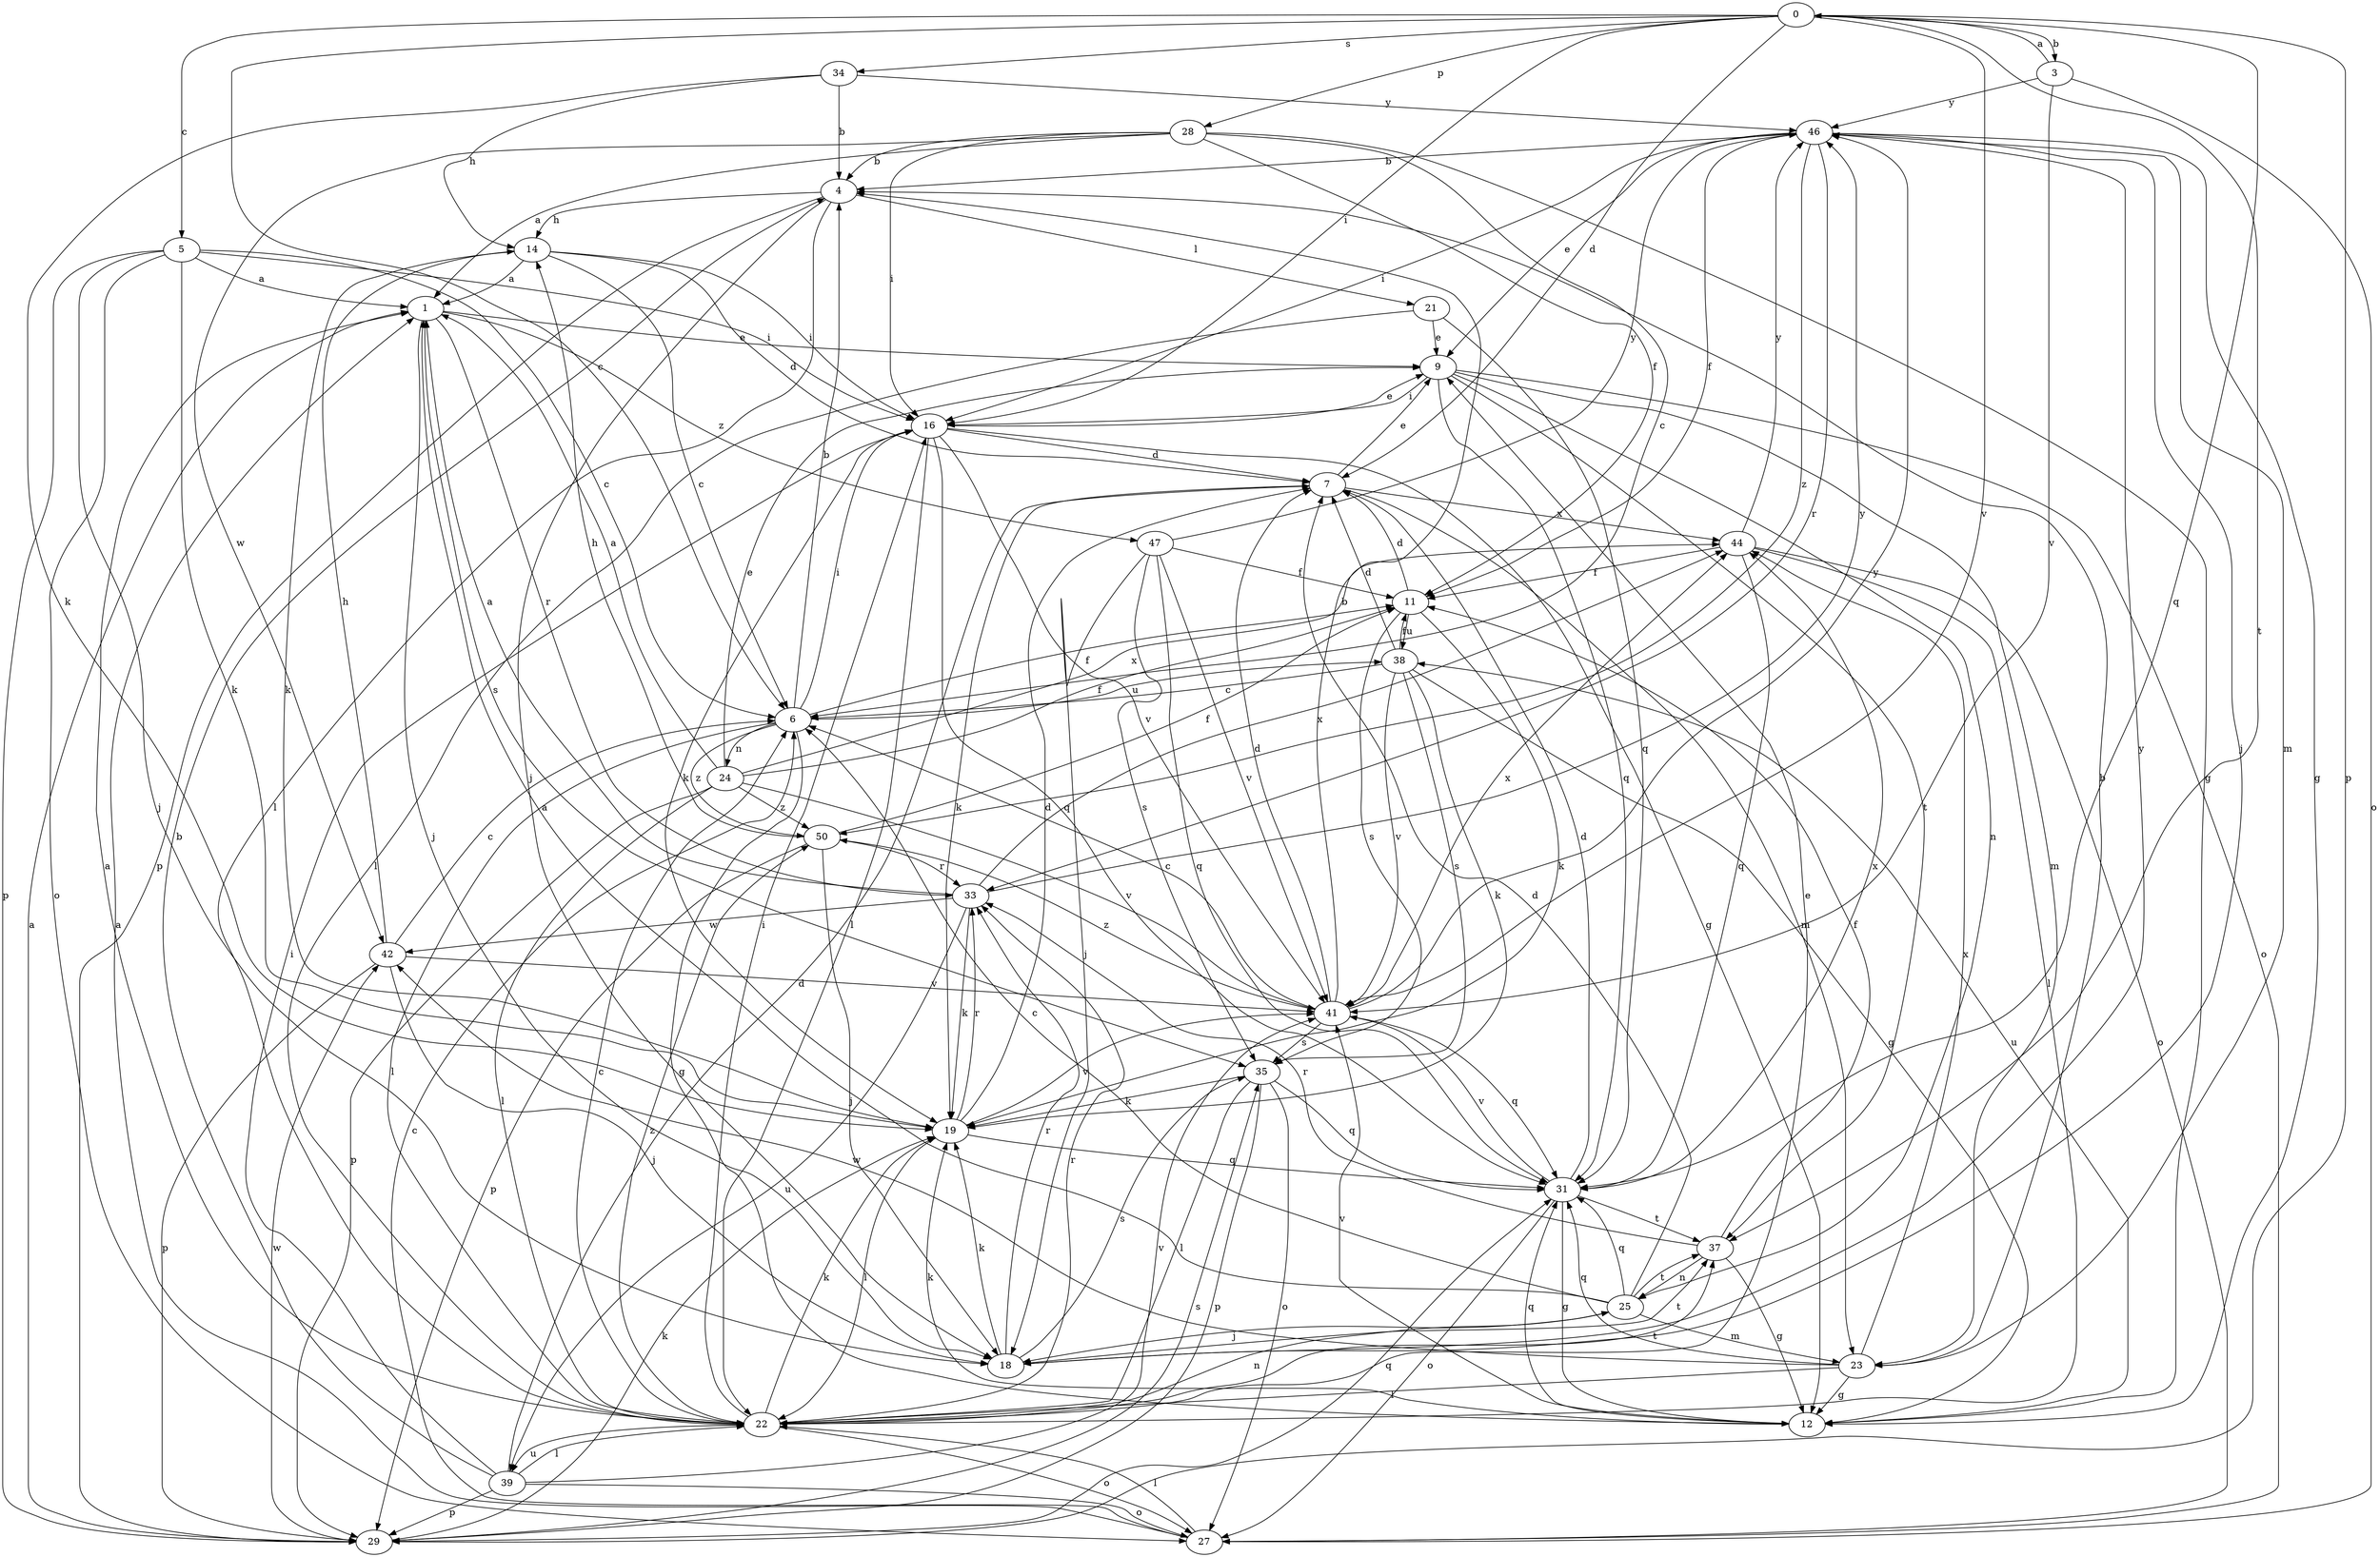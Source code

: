 strict digraph  {
0;
1;
3;
4;
5;
6;
7;
9;
11;
12;
14;
16;
18;
19;
21;
22;
23;
24;
25;
27;
28;
29;
31;
33;
34;
35;
37;
38;
39;
41;
42;
44;
46;
47;
50;
0 -> 3  [label=b];
0 -> 5  [label=c];
0 -> 6  [label=c];
0 -> 7  [label=d];
0 -> 16  [label=i];
0 -> 28  [label=p];
0 -> 29  [label=p];
0 -> 31  [label=q];
0 -> 34  [label=s];
0 -> 37  [label=t];
0 -> 41  [label=v];
1 -> 9  [label=e];
1 -> 18  [label=j];
1 -> 33  [label=r];
1 -> 35  [label=s];
1 -> 47  [label=z];
3 -> 0  [label=a];
3 -> 27  [label=o];
3 -> 41  [label=v];
3 -> 46  [label=y];
4 -> 14  [label=h];
4 -> 18  [label=j];
4 -> 21  [label=l];
4 -> 22  [label=l];
4 -> 29  [label=p];
5 -> 1  [label=a];
5 -> 6  [label=c];
5 -> 16  [label=i];
5 -> 18  [label=j];
5 -> 19  [label=k];
5 -> 27  [label=o];
5 -> 29  [label=p];
6 -> 4  [label=b];
6 -> 11  [label=f];
6 -> 12  [label=g];
6 -> 16  [label=i];
6 -> 22  [label=l];
6 -> 24  [label=n];
6 -> 38  [label=u];
6 -> 50  [label=z];
7 -> 9  [label=e];
7 -> 19  [label=k];
7 -> 23  [label=m];
7 -> 44  [label=x];
9 -> 16  [label=i];
9 -> 23  [label=m];
9 -> 25  [label=n];
9 -> 27  [label=o];
9 -> 31  [label=q];
9 -> 37  [label=t];
11 -> 7  [label=d];
11 -> 19  [label=k];
11 -> 35  [label=s];
11 -> 38  [label=u];
12 -> 19  [label=k];
12 -> 31  [label=q];
12 -> 38  [label=u];
12 -> 41  [label=v];
14 -> 1  [label=a];
14 -> 6  [label=c];
14 -> 7  [label=d];
14 -> 16  [label=i];
14 -> 19  [label=k];
16 -> 7  [label=d];
16 -> 9  [label=e];
16 -> 12  [label=g];
16 -> 19  [label=k];
16 -> 22  [label=l];
16 -> 31  [label=q];
16 -> 41  [label=v];
18 -> 19  [label=k];
18 -> 33  [label=r];
18 -> 35  [label=s];
18 -> 37  [label=t];
18 -> 46  [label=y];
19 -> 7  [label=d];
19 -> 22  [label=l];
19 -> 31  [label=q];
19 -> 33  [label=r];
19 -> 41  [label=v];
21 -> 9  [label=e];
21 -> 22  [label=l];
21 -> 31  [label=q];
22 -> 1  [label=a];
22 -> 6  [label=c];
22 -> 9  [label=e];
22 -> 16  [label=i];
22 -> 19  [label=k];
22 -> 25  [label=n];
22 -> 27  [label=o];
22 -> 33  [label=r];
22 -> 37  [label=t];
22 -> 39  [label=u];
22 -> 50  [label=z];
23 -> 4  [label=b];
23 -> 12  [label=g];
23 -> 22  [label=l];
23 -> 31  [label=q];
23 -> 42  [label=w];
23 -> 44  [label=x];
24 -> 1  [label=a];
24 -> 9  [label=e];
24 -> 11  [label=f];
24 -> 22  [label=l];
24 -> 29  [label=p];
24 -> 41  [label=v];
24 -> 44  [label=x];
24 -> 50  [label=z];
25 -> 1  [label=a];
25 -> 6  [label=c];
25 -> 7  [label=d];
25 -> 18  [label=j];
25 -> 23  [label=m];
25 -> 31  [label=q];
25 -> 37  [label=t];
27 -> 1  [label=a];
27 -> 6  [label=c];
27 -> 22  [label=l];
28 -> 1  [label=a];
28 -> 4  [label=b];
28 -> 6  [label=c];
28 -> 11  [label=f];
28 -> 12  [label=g];
28 -> 16  [label=i];
28 -> 42  [label=w];
29 -> 1  [label=a];
29 -> 19  [label=k];
29 -> 31  [label=q];
29 -> 35  [label=s];
29 -> 42  [label=w];
31 -> 7  [label=d];
31 -> 12  [label=g];
31 -> 27  [label=o];
31 -> 37  [label=t];
31 -> 41  [label=v];
31 -> 44  [label=x];
33 -> 1  [label=a];
33 -> 19  [label=k];
33 -> 39  [label=u];
33 -> 42  [label=w];
33 -> 44  [label=x];
33 -> 46  [label=y];
34 -> 4  [label=b];
34 -> 14  [label=h];
34 -> 19  [label=k];
34 -> 46  [label=y];
35 -> 19  [label=k];
35 -> 22  [label=l];
35 -> 27  [label=o];
35 -> 29  [label=p];
35 -> 31  [label=q];
37 -> 11  [label=f];
37 -> 12  [label=g];
37 -> 25  [label=n];
37 -> 33  [label=r];
38 -> 6  [label=c];
38 -> 7  [label=d];
38 -> 11  [label=f];
38 -> 12  [label=g];
38 -> 19  [label=k];
38 -> 35  [label=s];
38 -> 41  [label=v];
39 -> 4  [label=b];
39 -> 7  [label=d];
39 -> 16  [label=i];
39 -> 22  [label=l];
39 -> 27  [label=o];
39 -> 29  [label=p];
39 -> 41  [label=v];
41 -> 4  [label=b];
41 -> 6  [label=c];
41 -> 7  [label=d];
41 -> 31  [label=q];
41 -> 35  [label=s];
41 -> 44  [label=x];
41 -> 46  [label=y];
41 -> 50  [label=z];
42 -> 6  [label=c];
42 -> 14  [label=h];
42 -> 18  [label=j];
42 -> 29  [label=p];
42 -> 41  [label=v];
44 -> 11  [label=f];
44 -> 22  [label=l];
44 -> 27  [label=o];
44 -> 31  [label=q];
44 -> 46  [label=y];
46 -> 4  [label=b];
46 -> 9  [label=e];
46 -> 11  [label=f];
46 -> 12  [label=g];
46 -> 16  [label=i];
46 -> 18  [label=j];
46 -> 23  [label=m];
46 -> 33  [label=r];
46 -> 50  [label=z];
47 -> 11  [label=f];
47 -> 18  [label=j];
47 -> 31  [label=q];
47 -> 35  [label=s];
47 -> 41  [label=v];
47 -> 46  [label=y];
50 -> 11  [label=f];
50 -> 14  [label=h];
50 -> 18  [label=j];
50 -> 29  [label=p];
50 -> 33  [label=r];
}
